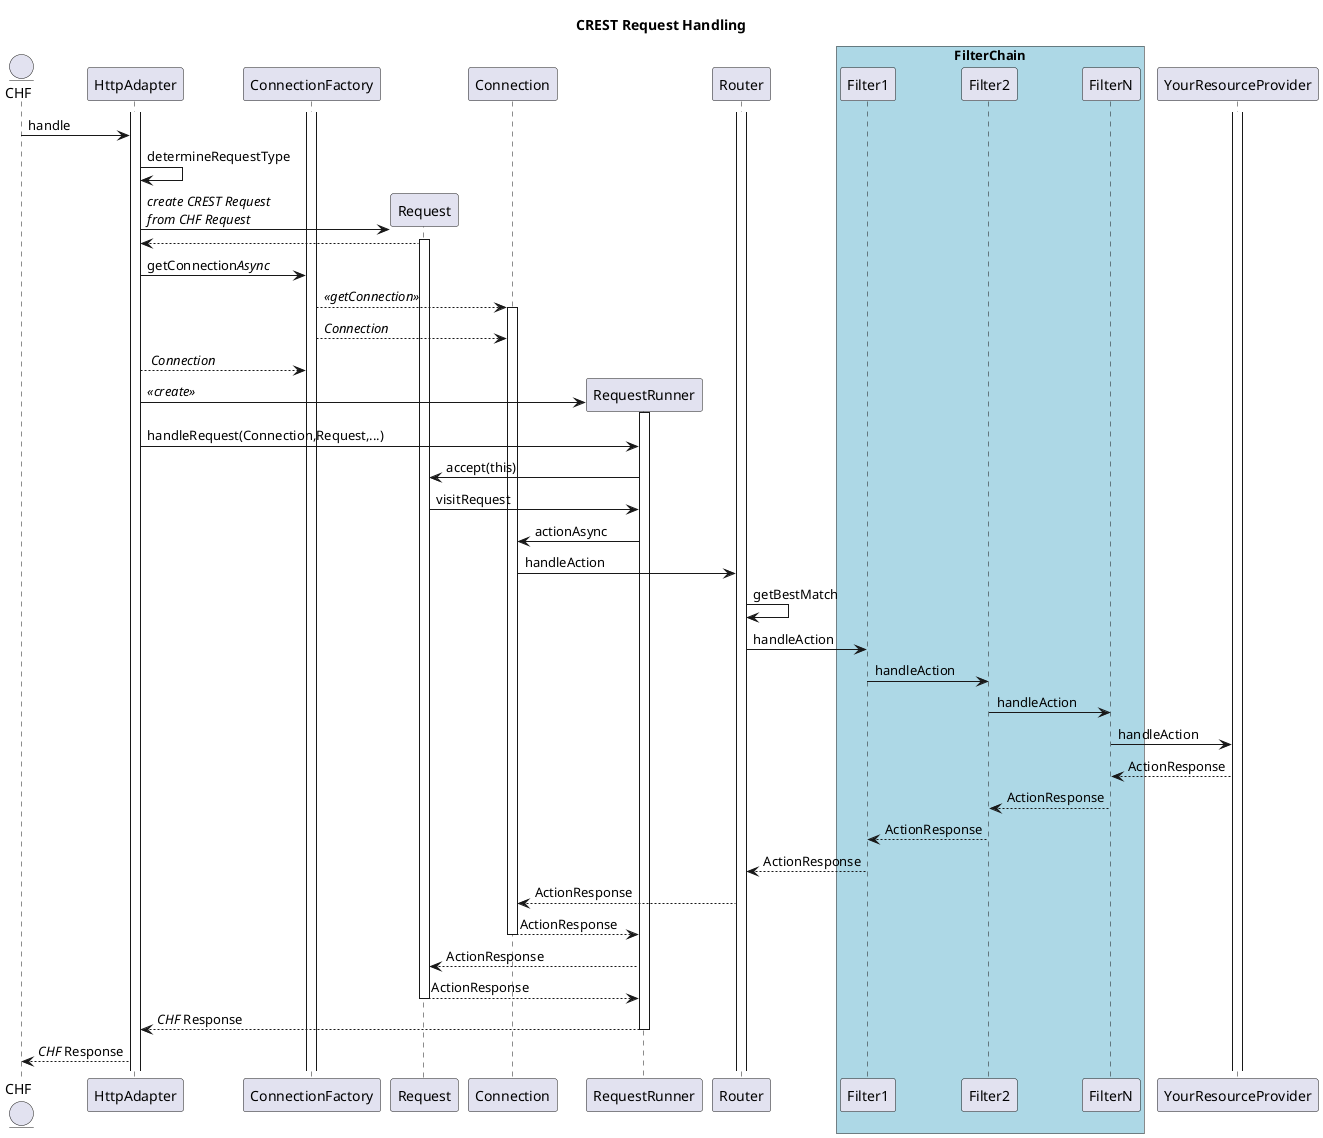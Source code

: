 @startuml
title CREST Request Handling

' List participants in order they should display
entity CHF
participant HttpAdapter
participant ConnectionFactory
participant Request
participant Connection
participant RequestRunner
participant Router
' Put Filters in a box
box "FilterChain" #LightBlue
participant Filter1
participant Filter2
participant FilterN
end box
participant YourResourceProvider

' Activate Router and ResourceProvider as we assume these are long-lived
activate Router
activate YourResourceProvider

' Get started!
activate HttpAdapter
activate ConnectionFactory

CHF -> HttpAdapter : handle
HttpAdapter -> HttpAdapter : determineRequestType
create Request
HttpAdapter -> Request : <i>create CREST Request</i>\n<i>from CHF Request</i>

activate Request

HttpAdapter <-- Request
HttpAdapter -> ConnectionFactory : getConnection<i>Async</i>
ConnectionFactory --> Connection : <i><<getConnection>></i>

activate Connection

ConnectionFactory --> Connection : <i>Connection</i>
HttpAdapter --> ConnectionFactory :<i> Connection</i>
create RequestRunner
HttpAdapter -> RequestRunner : <i><<create>></i>

activate RequestRunner

' Main RequestRunner sequence through router, filters, and sample provider
HttpAdapter -> RequestRunner : handleRequest(Connection,Request,...)
RequestRunner -> Request : accept(this)
Request -> RequestRunner : visitRequest
RequestRunner -> Connection : actionAsync
Connection -> Router : handleAction
Router -> Router : getBestMatch
Router -> Filter1 : handleAction
Filter1 -> Filter2 : handleAction
Filter2 -> FilterN : handleAction
FilterN -> YourResourceProvider : handleAction
FilterN <-- YourResourceProvider : ActionResponse
Filter2 <-- FilterN : ActionResponse
Filter1 <-- Filter2 : ActionResponse
Router <-- Filter1 : ActionResponse
Connection <-- Router : ActionResponse
RequestRunner <-- Connection : ActionResponse

deactivate Connection

Request <-- RequestRunner : ActionResponse
RequestRunner <-- Request : ActionResponse

deactivate Request

HttpAdapter <-- RequestRunner: <i>CHF</i> Response

deactivate RequestRunner

CHF <-- HttpAdapter : <i>CHF</i> Response
@enduml